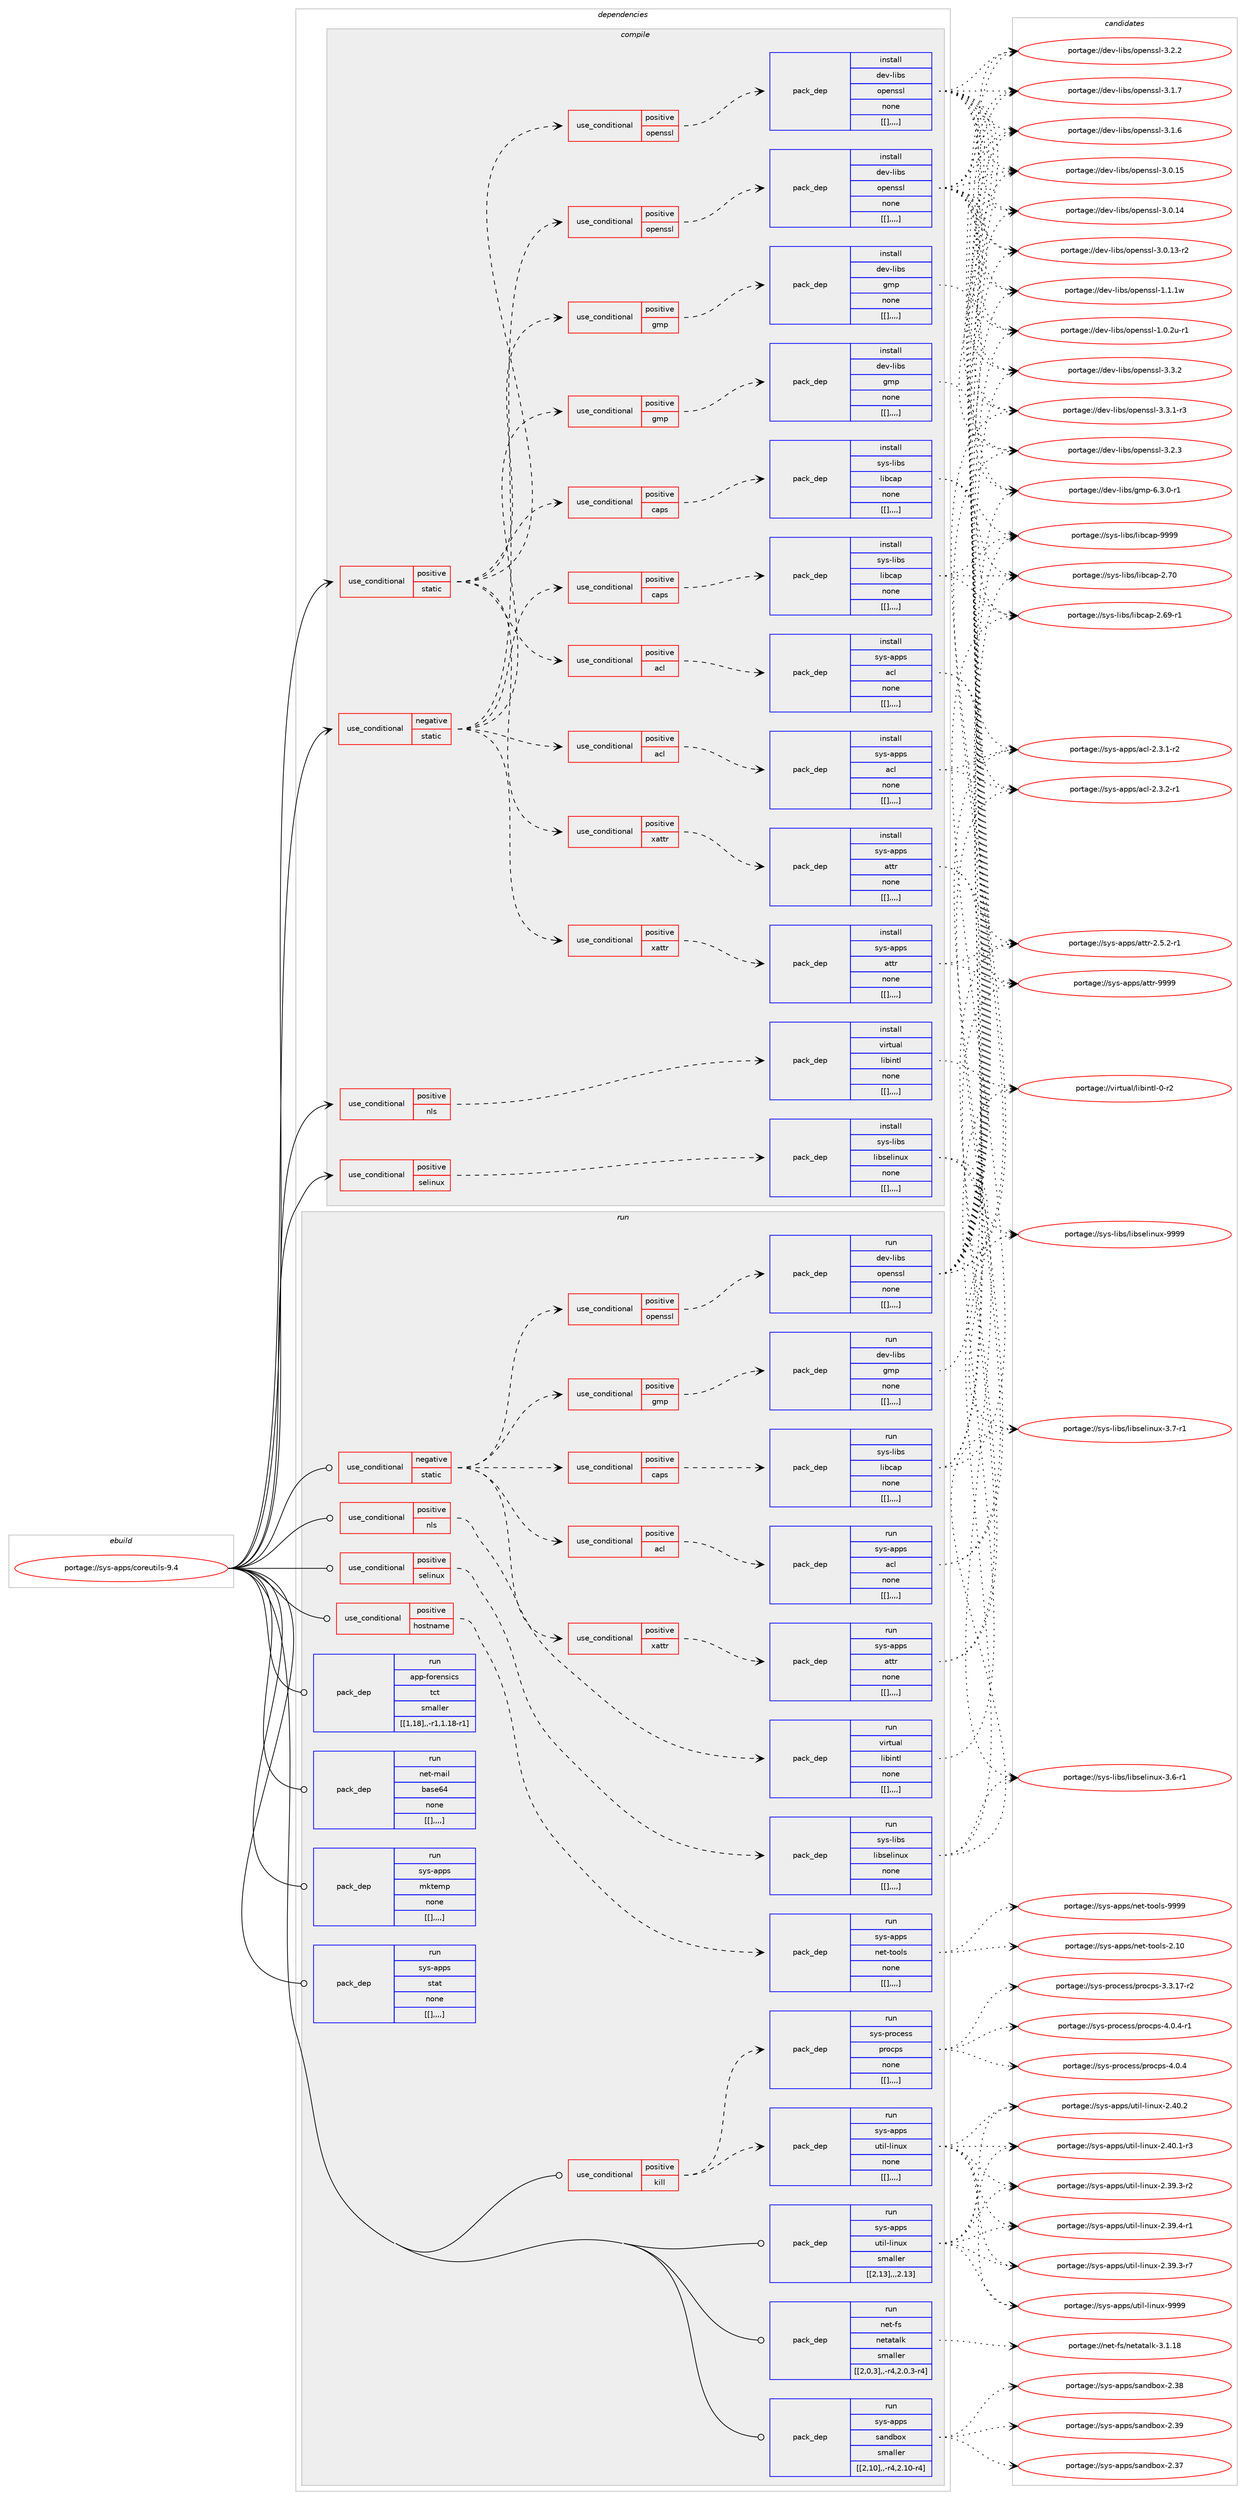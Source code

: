 digraph prolog {

# *************
# Graph options
# *************

newrank=true;
concentrate=true;
compound=true;
graph [rankdir=LR,fontname=Helvetica,fontsize=10,ranksep=1.5];#, ranksep=2.5, nodesep=0.2];
edge  [arrowhead=vee];
node  [fontname=Helvetica,fontsize=10];

# **********
# The ebuild
# **********

subgraph cluster_leftcol {
color=gray;
label=<<i>ebuild</i>>;
id [label="portage://sys-apps/coreutils-9.4", color=red, width=4, href="../sys-apps/coreutils-9.4.svg"];
}

# ****************
# The dependencies
# ****************

subgraph cluster_midcol {
color=gray;
label=<<i>dependencies</i>>;
subgraph cluster_compile {
fillcolor="#eeeeee";
style=filled;
label=<<i>compile</i>>;
subgraph cond6165 {
dependency16440 [label=<<TABLE BORDER="0" CELLBORDER="1" CELLSPACING="0" CELLPADDING="4"><TR><TD ROWSPAN="3" CELLPADDING="10">use_conditional</TD></TR><TR><TD>negative</TD></TR><TR><TD>static</TD></TR></TABLE>>, shape=none, color=red];
subgraph cond6166 {
dependency16441 [label=<<TABLE BORDER="0" CELLBORDER="1" CELLSPACING="0" CELLPADDING="4"><TR><TD ROWSPAN="3" CELLPADDING="10">use_conditional</TD></TR><TR><TD>positive</TD></TR><TR><TD>acl</TD></TR></TABLE>>, shape=none, color=red];
subgraph pack10225 {
dependency16442 [label=<<TABLE BORDER="0" CELLBORDER="1" CELLSPACING="0" CELLPADDING="4" WIDTH="220"><TR><TD ROWSPAN="6" CELLPADDING="30">pack_dep</TD></TR><TR><TD WIDTH="110">install</TD></TR><TR><TD>sys-apps</TD></TR><TR><TD>acl</TD></TR><TR><TD>none</TD></TR><TR><TD>[[],,,,]</TD></TR></TABLE>>, shape=none, color=blue];
}
dependency16441:e -> dependency16442:w [weight=20,style="dashed",arrowhead="vee"];
}
dependency16440:e -> dependency16441:w [weight=20,style="dashed",arrowhead="vee"];
subgraph cond6167 {
dependency16443 [label=<<TABLE BORDER="0" CELLBORDER="1" CELLSPACING="0" CELLPADDING="4"><TR><TD ROWSPAN="3" CELLPADDING="10">use_conditional</TD></TR><TR><TD>positive</TD></TR><TR><TD>caps</TD></TR></TABLE>>, shape=none, color=red];
subgraph pack10226 {
dependency16444 [label=<<TABLE BORDER="0" CELLBORDER="1" CELLSPACING="0" CELLPADDING="4" WIDTH="220"><TR><TD ROWSPAN="6" CELLPADDING="30">pack_dep</TD></TR><TR><TD WIDTH="110">install</TD></TR><TR><TD>sys-libs</TD></TR><TR><TD>libcap</TD></TR><TR><TD>none</TD></TR><TR><TD>[[],,,,]</TD></TR></TABLE>>, shape=none, color=blue];
}
dependency16443:e -> dependency16444:w [weight=20,style="dashed",arrowhead="vee"];
}
dependency16440:e -> dependency16443:w [weight=20,style="dashed",arrowhead="vee"];
subgraph cond6168 {
dependency16445 [label=<<TABLE BORDER="0" CELLBORDER="1" CELLSPACING="0" CELLPADDING="4"><TR><TD ROWSPAN="3" CELLPADDING="10">use_conditional</TD></TR><TR><TD>positive</TD></TR><TR><TD>gmp</TD></TR></TABLE>>, shape=none, color=red];
subgraph pack10227 {
dependency16446 [label=<<TABLE BORDER="0" CELLBORDER="1" CELLSPACING="0" CELLPADDING="4" WIDTH="220"><TR><TD ROWSPAN="6" CELLPADDING="30">pack_dep</TD></TR><TR><TD WIDTH="110">install</TD></TR><TR><TD>dev-libs</TD></TR><TR><TD>gmp</TD></TR><TR><TD>none</TD></TR><TR><TD>[[],,,,]</TD></TR></TABLE>>, shape=none, color=blue];
}
dependency16445:e -> dependency16446:w [weight=20,style="dashed",arrowhead="vee"];
}
dependency16440:e -> dependency16445:w [weight=20,style="dashed",arrowhead="vee"];
subgraph cond6169 {
dependency16447 [label=<<TABLE BORDER="0" CELLBORDER="1" CELLSPACING="0" CELLPADDING="4"><TR><TD ROWSPAN="3" CELLPADDING="10">use_conditional</TD></TR><TR><TD>positive</TD></TR><TR><TD>openssl</TD></TR></TABLE>>, shape=none, color=red];
subgraph pack10228 {
dependency16448 [label=<<TABLE BORDER="0" CELLBORDER="1" CELLSPACING="0" CELLPADDING="4" WIDTH="220"><TR><TD ROWSPAN="6" CELLPADDING="30">pack_dep</TD></TR><TR><TD WIDTH="110">install</TD></TR><TR><TD>dev-libs</TD></TR><TR><TD>openssl</TD></TR><TR><TD>none</TD></TR><TR><TD>[[],,,,]</TD></TR></TABLE>>, shape=none, color=blue];
}
dependency16447:e -> dependency16448:w [weight=20,style="dashed",arrowhead="vee"];
}
dependency16440:e -> dependency16447:w [weight=20,style="dashed",arrowhead="vee"];
subgraph cond6170 {
dependency16449 [label=<<TABLE BORDER="0" CELLBORDER="1" CELLSPACING="0" CELLPADDING="4"><TR><TD ROWSPAN="3" CELLPADDING="10">use_conditional</TD></TR><TR><TD>positive</TD></TR><TR><TD>xattr</TD></TR></TABLE>>, shape=none, color=red];
subgraph pack10229 {
dependency16450 [label=<<TABLE BORDER="0" CELLBORDER="1" CELLSPACING="0" CELLPADDING="4" WIDTH="220"><TR><TD ROWSPAN="6" CELLPADDING="30">pack_dep</TD></TR><TR><TD WIDTH="110">install</TD></TR><TR><TD>sys-apps</TD></TR><TR><TD>attr</TD></TR><TR><TD>none</TD></TR><TR><TD>[[],,,,]</TD></TR></TABLE>>, shape=none, color=blue];
}
dependency16449:e -> dependency16450:w [weight=20,style="dashed",arrowhead="vee"];
}
dependency16440:e -> dependency16449:w [weight=20,style="dashed",arrowhead="vee"];
}
id:e -> dependency16440:w [weight=20,style="solid",arrowhead="vee"];
subgraph cond6171 {
dependency16451 [label=<<TABLE BORDER="0" CELLBORDER="1" CELLSPACING="0" CELLPADDING="4"><TR><TD ROWSPAN="3" CELLPADDING="10">use_conditional</TD></TR><TR><TD>positive</TD></TR><TR><TD>nls</TD></TR></TABLE>>, shape=none, color=red];
subgraph pack10230 {
dependency16452 [label=<<TABLE BORDER="0" CELLBORDER="1" CELLSPACING="0" CELLPADDING="4" WIDTH="220"><TR><TD ROWSPAN="6" CELLPADDING="30">pack_dep</TD></TR><TR><TD WIDTH="110">install</TD></TR><TR><TD>virtual</TD></TR><TR><TD>libintl</TD></TR><TR><TD>none</TD></TR><TR><TD>[[],,,,]</TD></TR></TABLE>>, shape=none, color=blue];
}
dependency16451:e -> dependency16452:w [weight=20,style="dashed",arrowhead="vee"];
}
id:e -> dependency16451:w [weight=20,style="solid",arrowhead="vee"];
subgraph cond6172 {
dependency16453 [label=<<TABLE BORDER="0" CELLBORDER="1" CELLSPACING="0" CELLPADDING="4"><TR><TD ROWSPAN="3" CELLPADDING="10">use_conditional</TD></TR><TR><TD>positive</TD></TR><TR><TD>selinux</TD></TR></TABLE>>, shape=none, color=red];
subgraph pack10231 {
dependency16454 [label=<<TABLE BORDER="0" CELLBORDER="1" CELLSPACING="0" CELLPADDING="4" WIDTH="220"><TR><TD ROWSPAN="6" CELLPADDING="30">pack_dep</TD></TR><TR><TD WIDTH="110">install</TD></TR><TR><TD>sys-libs</TD></TR><TR><TD>libselinux</TD></TR><TR><TD>none</TD></TR><TR><TD>[[],,,,]</TD></TR></TABLE>>, shape=none, color=blue];
}
dependency16453:e -> dependency16454:w [weight=20,style="dashed",arrowhead="vee"];
}
id:e -> dependency16453:w [weight=20,style="solid",arrowhead="vee"];
subgraph cond6173 {
dependency16455 [label=<<TABLE BORDER="0" CELLBORDER="1" CELLSPACING="0" CELLPADDING="4"><TR><TD ROWSPAN="3" CELLPADDING="10">use_conditional</TD></TR><TR><TD>positive</TD></TR><TR><TD>static</TD></TR></TABLE>>, shape=none, color=red];
subgraph cond6174 {
dependency16456 [label=<<TABLE BORDER="0" CELLBORDER="1" CELLSPACING="0" CELLPADDING="4"><TR><TD ROWSPAN="3" CELLPADDING="10">use_conditional</TD></TR><TR><TD>positive</TD></TR><TR><TD>acl</TD></TR></TABLE>>, shape=none, color=red];
subgraph pack10232 {
dependency16457 [label=<<TABLE BORDER="0" CELLBORDER="1" CELLSPACING="0" CELLPADDING="4" WIDTH="220"><TR><TD ROWSPAN="6" CELLPADDING="30">pack_dep</TD></TR><TR><TD WIDTH="110">install</TD></TR><TR><TD>sys-apps</TD></TR><TR><TD>acl</TD></TR><TR><TD>none</TD></TR><TR><TD>[[],,,,]</TD></TR></TABLE>>, shape=none, color=blue];
}
dependency16456:e -> dependency16457:w [weight=20,style="dashed",arrowhead="vee"];
}
dependency16455:e -> dependency16456:w [weight=20,style="dashed",arrowhead="vee"];
subgraph cond6175 {
dependency16458 [label=<<TABLE BORDER="0" CELLBORDER="1" CELLSPACING="0" CELLPADDING="4"><TR><TD ROWSPAN="3" CELLPADDING="10">use_conditional</TD></TR><TR><TD>positive</TD></TR><TR><TD>caps</TD></TR></TABLE>>, shape=none, color=red];
subgraph pack10233 {
dependency16459 [label=<<TABLE BORDER="0" CELLBORDER="1" CELLSPACING="0" CELLPADDING="4" WIDTH="220"><TR><TD ROWSPAN="6" CELLPADDING="30">pack_dep</TD></TR><TR><TD WIDTH="110">install</TD></TR><TR><TD>sys-libs</TD></TR><TR><TD>libcap</TD></TR><TR><TD>none</TD></TR><TR><TD>[[],,,,]</TD></TR></TABLE>>, shape=none, color=blue];
}
dependency16458:e -> dependency16459:w [weight=20,style="dashed",arrowhead="vee"];
}
dependency16455:e -> dependency16458:w [weight=20,style="dashed",arrowhead="vee"];
subgraph cond6176 {
dependency16460 [label=<<TABLE BORDER="0" CELLBORDER="1" CELLSPACING="0" CELLPADDING="4"><TR><TD ROWSPAN="3" CELLPADDING="10">use_conditional</TD></TR><TR><TD>positive</TD></TR><TR><TD>gmp</TD></TR></TABLE>>, shape=none, color=red];
subgraph pack10234 {
dependency16461 [label=<<TABLE BORDER="0" CELLBORDER="1" CELLSPACING="0" CELLPADDING="4" WIDTH="220"><TR><TD ROWSPAN="6" CELLPADDING="30">pack_dep</TD></TR><TR><TD WIDTH="110">install</TD></TR><TR><TD>dev-libs</TD></TR><TR><TD>gmp</TD></TR><TR><TD>none</TD></TR><TR><TD>[[],,,,]</TD></TR></TABLE>>, shape=none, color=blue];
}
dependency16460:e -> dependency16461:w [weight=20,style="dashed",arrowhead="vee"];
}
dependency16455:e -> dependency16460:w [weight=20,style="dashed",arrowhead="vee"];
subgraph cond6177 {
dependency16462 [label=<<TABLE BORDER="0" CELLBORDER="1" CELLSPACING="0" CELLPADDING="4"><TR><TD ROWSPAN="3" CELLPADDING="10">use_conditional</TD></TR><TR><TD>positive</TD></TR><TR><TD>openssl</TD></TR></TABLE>>, shape=none, color=red];
subgraph pack10235 {
dependency16463 [label=<<TABLE BORDER="0" CELLBORDER="1" CELLSPACING="0" CELLPADDING="4" WIDTH="220"><TR><TD ROWSPAN="6" CELLPADDING="30">pack_dep</TD></TR><TR><TD WIDTH="110">install</TD></TR><TR><TD>dev-libs</TD></TR><TR><TD>openssl</TD></TR><TR><TD>none</TD></TR><TR><TD>[[],,,,]</TD></TR></TABLE>>, shape=none, color=blue];
}
dependency16462:e -> dependency16463:w [weight=20,style="dashed",arrowhead="vee"];
}
dependency16455:e -> dependency16462:w [weight=20,style="dashed",arrowhead="vee"];
subgraph cond6178 {
dependency16464 [label=<<TABLE BORDER="0" CELLBORDER="1" CELLSPACING="0" CELLPADDING="4"><TR><TD ROWSPAN="3" CELLPADDING="10">use_conditional</TD></TR><TR><TD>positive</TD></TR><TR><TD>xattr</TD></TR></TABLE>>, shape=none, color=red];
subgraph pack10236 {
dependency16465 [label=<<TABLE BORDER="0" CELLBORDER="1" CELLSPACING="0" CELLPADDING="4" WIDTH="220"><TR><TD ROWSPAN="6" CELLPADDING="30">pack_dep</TD></TR><TR><TD WIDTH="110">install</TD></TR><TR><TD>sys-apps</TD></TR><TR><TD>attr</TD></TR><TR><TD>none</TD></TR><TR><TD>[[],,,,]</TD></TR></TABLE>>, shape=none, color=blue];
}
dependency16464:e -> dependency16465:w [weight=20,style="dashed",arrowhead="vee"];
}
dependency16455:e -> dependency16464:w [weight=20,style="dashed",arrowhead="vee"];
}
id:e -> dependency16455:w [weight=20,style="solid",arrowhead="vee"];
}
subgraph cluster_compileandrun {
fillcolor="#eeeeee";
style=filled;
label=<<i>compile and run</i>>;
}
subgraph cluster_run {
fillcolor="#eeeeee";
style=filled;
label=<<i>run</i>>;
subgraph cond6179 {
dependency16466 [label=<<TABLE BORDER="0" CELLBORDER="1" CELLSPACING="0" CELLPADDING="4"><TR><TD ROWSPAN="3" CELLPADDING="10">use_conditional</TD></TR><TR><TD>negative</TD></TR><TR><TD>static</TD></TR></TABLE>>, shape=none, color=red];
subgraph cond6180 {
dependency16467 [label=<<TABLE BORDER="0" CELLBORDER="1" CELLSPACING="0" CELLPADDING="4"><TR><TD ROWSPAN="3" CELLPADDING="10">use_conditional</TD></TR><TR><TD>positive</TD></TR><TR><TD>acl</TD></TR></TABLE>>, shape=none, color=red];
subgraph pack10237 {
dependency16468 [label=<<TABLE BORDER="0" CELLBORDER="1" CELLSPACING="0" CELLPADDING="4" WIDTH="220"><TR><TD ROWSPAN="6" CELLPADDING="30">pack_dep</TD></TR><TR><TD WIDTH="110">run</TD></TR><TR><TD>sys-apps</TD></TR><TR><TD>acl</TD></TR><TR><TD>none</TD></TR><TR><TD>[[],,,,]</TD></TR></TABLE>>, shape=none, color=blue];
}
dependency16467:e -> dependency16468:w [weight=20,style="dashed",arrowhead="vee"];
}
dependency16466:e -> dependency16467:w [weight=20,style="dashed",arrowhead="vee"];
subgraph cond6181 {
dependency16469 [label=<<TABLE BORDER="0" CELLBORDER="1" CELLSPACING="0" CELLPADDING="4"><TR><TD ROWSPAN="3" CELLPADDING="10">use_conditional</TD></TR><TR><TD>positive</TD></TR><TR><TD>caps</TD></TR></TABLE>>, shape=none, color=red];
subgraph pack10238 {
dependency16470 [label=<<TABLE BORDER="0" CELLBORDER="1" CELLSPACING="0" CELLPADDING="4" WIDTH="220"><TR><TD ROWSPAN="6" CELLPADDING="30">pack_dep</TD></TR><TR><TD WIDTH="110">run</TD></TR><TR><TD>sys-libs</TD></TR><TR><TD>libcap</TD></TR><TR><TD>none</TD></TR><TR><TD>[[],,,,]</TD></TR></TABLE>>, shape=none, color=blue];
}
dependency16469:e -> dependency16470:w [weight=20,style="dashed",arrowhead="vee"];
}
dependency16466:e -> dependency16469:w [weight=20,style="dashed",arrowhead="vee"];
subgraph cond6182 {
dependency16471 [label=<<TABLE BORDER="0" CELLBORDER="1" CELLSPACING="0" CELLPADDING="4"><TR><TD ROWSPAN="3" CELLPADDING="10">use_conditional</TD></TR><TR><TD>positive</TD></TR><TR><TD>gmp</TD></TR></TABLE>>, shape=none, color=red];
subgraph pack10239 {
dependency16472 [label=<<TABLE BORDER="0" CELLBORDER="1" CELLSPACING="0" CELLPADDING="4" WIDTH="220"><TR><TD ROWSPAN="6" CELLPADDING="30">pack_dep</TD></TR><TR><TD WIDTH="110">run</TD></TR><TR><TD>dev-libs</TD></TR><TR><TD>gmp</TD></TR><TR><TD>none</TD></TR><TR><TD>[[],,,,]</TD></TR></TABLE>>, shape=none, color=blue];
}
dependency16471:e -> dependency16472:w [weight=20,style="dashed",arrowhead="vee"];
}
dependency16466:e -> dependency16471:w [weight=20,style="dashed",arrowhead="vee"];
subgraph cond6183 {
dependency16473 [label=<<TABLE BORDER="0" CELLBORDER="1" CELLSPACING="0" CELLPADDING="4"><TR><TD ROWSPAN="3" CELLPADDING="10">use_conditional</TD></TR><TR><TD>positive</TD></TR><TR><TD>openssl</TD></TR></TABLE>>, shape=none, color=red];
subgraph pack10240 {
dependency16474 [label=<<TABLE BORDER="0" CELLBORDER="1" CELLSPACING="0" CELLPADDING="4" WIDTH="220"><TR><TD ROWSPAN="6" CELLPADDING="30">pack_dep</TD></TR><TR><TD WIDTH="110">run</TD></TR><TR><TD>dev-libs</TD></TR><TR><TD>openssl</TD></TR><TR><TD>none</TD></TR><TR><TD>[[],,,,]</TD></TR></TABLE>>, shape=none, color=blue];
}
dependency16473:e -> dependency16474:w [weight=20,style="dashed",arrowhead="vee"];
}
dependency16466:e -> dependency16473:w [weight=20,style="dashed",arrowhead="vee"];
subgraph cond6184 {
dependency16475 [label=<<TABLE BORDER="0" CELLBORDER="1" CELLSPACING="0" CELLPADDING="4"><TR><TD ROWSPAN="3" CELLPADDING="10">use_conditional</TD></TR><TR><TD>positive</TD></TR><TR><TD>xattr</TD></TR></TABLE>>, shape=none, color=red];
subgraph pack10241 {
dependency16476 [label=<<TABLE BORDER="0" CELLBORDER="1" CELLSPACING="0" CELLPADDING="4" WIDTH="220"><TR><TD ROWSPAN="6" CELLPADDING="30">pack_dep</TD></TR><TR><TD WIDTH="110">run</TD></TR><TR><TD>sys-apps</TD></TR><TR><TD>attr</TD></TR><TR><TD>none</TD></TR><TR><TD>[[],,,,]</TD></TR></TABLE>>, shape=none, color=blue];
}
dependency16475:e -> dependency16476:w [weight=20,style="dashed",arrowhead="vee"];
}
dependency16466:e -> dependency16475:w [weight=20,style="dashed",arrowhead="vee"];
}
id:e -> dependency16466:w [weight=20,style="solid",arrowhead="odot"];
subgraph cond6185 {
dependency16477 [label=<<TABLE BORDER="0" CELLBORDER="1" CELLSPACING="0" CELLPADDING="4"><TR><TD ROWSPAN="3" CELLPADDING="10">use_conditional</TD></TR><TR><TD>positive</TD></TR><TR><TD>hostname</TD></TR></TABLE>>, shape=none, color=red];
subgraph pack10242 {
dependency16478 [label=<<TABLE BORDER="0" CELLBORDER="1" CELLSPACING="0" CELLPADDING="4" WIDTH="220"><TR><TD ROWSPAN="6" CELLPADDING="30">pack_dep</TD></TR><TR><TD WIDTH="110">run</TD></TR><TR><TD>sys-apps</TD></TR><TR><TD>net-tools</TD></TR><TR><TD>none</TD></TR><TR><TD>[[],,,,]</TD></TR></TABLE>>, shape=none, color=blue];
}
dependency16477:e -> dependency16478:w [weight=20,style="dashed",arrowhead="vee"];
}
id:e -> dependency16477:w [weight=20,style="solid",arrowhead="odot"];
subgraph cond6186 {
dependency16479 [label=<<TABLE BORDER="0" CELLBORDER="1" CELLSPACING="0" CELLPADDING="4"><TR><TD ROWSPAN="3" CELLPADDING="10">use_conditional</TD></TR><TR><TD>positive</TD></TR><TR><TD>kill</TD></TR></TABLE>>, shape=none, color=red];
subgraph pack10243 {
dependency16480 [label=<<TABLE BORDER="0" CELLBORDER="1" CELLSPACING="0" CELLPADDING="4" WIDTH="220"><TR><TD ROWSPAN="6" CELLPADDING="30">pack_dep</TD></TR><TR><TD WIDTH="110">run</TD></TR><TR><TD>sys-apps</TD></TR><TR><TD>util-linux</TD></TR><TR><TD>none</TD></TR><TR><TD>[[],,,,]</TD></TR></TABLE>>, shape=none, color=blue];
}
dependency16479:e -> dependency16480:w [weight=20,style="dashed",arrowhead="vee"];
subgraph pack10244 {
dependency16481 [label=<<TABLE BORDER="0" CELLBORDER="1" CELLSPACING="0" CELLPADDING="4" WIDTH="220"><TR><TD ROWSPAN="6" CELLPADDING="30">pack_dep</TD></TR><TR><TD WIDTH="110">run</TD></TR><TR><TD>sys-process</TD></TR><TR><TD>procps</TD></TR><TR><TD>none</TD></TR><TR><TD>[[],,,,]</TD></TR></TABLE>>, shape=none, color=blue];
}
dependency16479:e -> dependency16481:w [weight=20,style="dashed",arrowhead="vee"];
}
id:e -> dependency16479:w [weight=20,style="solid",arrowhead="odot"];
subgraph cond6187 {
dependency16482 [label=<<TABLE BORDER="0" CELLBORDER="1" CELLSPACING="0" CELLPADDING="4"><TR><TD ROWSPAN="3" CELLPADDING="10">use_conditional</TD></TR><TR><TD>positive</TD></TR><TR><TD>nls</TD></TR></TABLE>>, shape=none, color=red];
subgraph pack10245 {
dependency16483 [label=<<TABLE BORDER="0" CELLBORDER="1" CELLSPACING="0" CELLPADDING="4" WIDTH="220"><TR><TD ROWSPAN="6" CELLPADDING="30">pack_dep</TD></TR><TR><TD WIDTH="110">run</TD></TR><TR><TD>virtual</TD></TR><TR><TD>libintl</TD></TR><TR><TD>none</TD></TR><TR><TD>[[],,,,]</TD></TR></TABLE>>, shape=none, color=blue];
}
dependency16482:e -> dependency16483:w [weight=20,style="dashed",arrowhead="vee"];
}
id:e -> dependency16482:w [weight=20,style="solid",arrowhead="odot"];
subgraph cond6188 {
dependency16484 [label=<<TABLE BORDER="0" CELLBORDER="1" CELLSPACING="0" CELLPADDING="4"><TR><TD ROWSPAN="3" CELLPADDING="10">use_conditional</TD></TR><TR><TD>positive</TD></TR><TR><TD>selinux</TD></TR></TABLE>>, shape=none, color=red];
subgraph pack10246 {
dependency16485 [label=<<TABLE BORDER="0" CELLBORDER="1" CELLSPACING="0" CELLPADDING="4" WIDTH="220"><TR><TD ROWSPAN="6" CELLPADDING="30">pack_dep</TD></TR><TR><TD WIDTH="110">run</TD></TR><TR><TD>sys-libs</TD></TR><TR><TD>libselinux</TD></TR><TR><TD>none</TD></TR><TR><TD>[[],,,,]</TD></TR></TABLE>>, shape=none, color=blue];
}
dependency16484:e -> dependency16485:w [weight=20,style="dashed",arrowhead="vee"];
}
id:e -> dependency16484:w [weight=20,style="solid",arrowhead="odot"];
subgraph pack10247 {
dependency16486 [label=<<TABLE BORDER="0" CELLBORDER="1" CELLSPACING="0" CELLPADDING="4" WIDTH="220"><TR><TD ROWSPAN="6" CELLPADDING="30">pack_dep</TD></TR><TR><TD WIDTH="110">run</TD></TR><TR><TD>app-forensics</TD></TR><TR><TD>tct</TD></TR><TR><TD>smaller</TD></TR><TR><TD>[[1,18],,-r1,1.18-r1]</TD></TR></TABLE>>, shape=none, color=blue];
}
id:e -> dependency16486:w [weight=20,style="solid",arrowhead="odot"];
subgraph pack10248 {
dependency16487 [label=<<TABLE BORDER="0" CELLBORDER="1" CELLSPACING="0" CELLPADDING="4" WIDTH="220"><TR><TD ROWSPAN="6" CELLPADDING="30">pack_dep</TD></TR><TR><TD WIDTH="110">run</TD></TR><TR><TD>net-fs</TD></TR><TR><TD>netatalk</TD></TR><TR><TD>smaller</TD></TR><TR><TD>[[2,0,3],,-r4,2.0.3-r4]</TD></TR></TABLE>>, shape=none, color=blue];
}
id:e -> dependency16487:w [weight=20,style="solid",arrowhead="odot"];
subgraph pack10249 {
dependency16488 [label=<<TABLE BORDER="0" CELLBORDER="1" CELLSPACING="0" CELLPADDING="4" WIDTH="220"><TR><TD ROWSPAN="6" CELLPADDING="30">pack_dep</TD></TR><TR><TD WIDTH="110">run</TD></TR><TR><TD>net-mail</TD></TR><TR><TD>base64</TD></TR><TR><TD>none</TD></TR><TR><TD>[[],,,,]</TD></TR></TABLE>>, shape=none, color=blue];
}
id:e -> dependency16488:w [weight=20,style="solid",arrowhead="odot"];
subgraph pack10250 {
dependency16489 [label=<<TABLE BORDER="0" CELLBORDER="1" CELLSPACING="0" CELLPADDING="4" WIDTH="220"><TR><TD ROWSPAN="6" CELLPADDING="30">pack_dep</TD></TR><TR><TD WIDTH="110">run</TD></TR><TR><TD>sys-apps</TD></TR><TR><TD>mktemp</TD></TR><TR><TD>none</TD></TR><TR><TD>[[],,,,]</TD></TR></TABLE>>, shape=none, color=blue];
}
id:e -> dependency16489:w [weight=20,style="solid",arrowhead="odot"];
subgraph pack10251 {
dependency16490 [label=<<TABLE BORDER="0" CELLBORDER="1" CELLSPACING="0" CELLPADDING="4" WIDTH="220"><TR><TD ROWSPAN="6" CELLPADDING="30">pack_dep</TD></TR><TR><TD WIDTH="110">run</TD></TR><TR><TD>sys-apps</TD></TR><TR><TD>sandbox</TD></TR><TR><TD>smaller</TD></TR><TR><TD>[[2,10],,-r4,2.10-r4]</TD></TR></TABLE>>, shape=none, color=blue];
}
id:e -> dependency16490:w [weight=20,style="solid",arrowhead="odot"];
subgraph pack10252 {
dependency16491 [label=<<TABLE BORDER="0" CELLBORDER="1" CELLSPACING="0" CELLPADDING="4" WIDTH="220"><TR><TD ROWSPAN="6" CELLPADDING="30">pack_dep</TD></TR><TR><TD WIDTH="110">run</TD></TR><TR><TD>sys-apps</TD></TR><TR><TD>stat</TD></TR><TR><TD>none</TD></TR><TR><TD>[[],,,,]</TD></TR></TABLE>>, shape=none, color=blue];
}
id:e -> dependency16491:w [weight=20,style="solid",arrowhead="odot"];
subgraph pack10253 {
dependency16492 [label=<<TABLE BORDER="0" CELLBORDER="1" CELLSPACING="0" CELLPADDING="4" WIDTH="220"><TR><TD ROWSPAN="6" CELLPADDING="30">pack_dep</TD></TR><TR><TD WIDTH="110">run</TD></TR><TR><TD>sys-apps</TD></TR><TR><TD>util-linux</TD></TR><TR><TD>smaller</TD></TR><TR><TD>[[2,13],,,2.13]</TD></TR></TABLE>>, shape=none, color=blue];
}
id:e -> dependency16492:w [weight=20,style="solid",arrowhead="odot"];
}
}

# **************
# The candidates
# **************

subgraph cluster_choices {
rank=same;
color=gray;
label=<<i>candidates</i>>;

subgraph choice10225 {
color=black;
nodesep=1;
choice11512111545971121121154797991084550465146504511449 [label="portage://sys-apps/acl-2.3.2-r1", color=red, width=4,href="../sys-apps/acl-2.3.2-r1.svg"];
choice11512111545971121121154797991084550465146494511450 [label="portage://sys-apps/acl-2.3.1-r2", color=red, width=4,href="../sys-apps/acl-2.3.1-r2.svg"];
dependency16442:e -> choice11512111545971121121154797991084550465146504511449:w [style=dotted,weight="100"];
dependency16442:e -> choice11512111545971121121154797991084550465146494511450:w [style=dotted,weight="100"];
}
subgraph choice10226 {
color=black;
nodesep=1;
choice1151211154510810598115471081059899971124557575757 [label="portage://sys-libs/libcap-9999", color=red, width=4,href="../sys-libs/libcap-9999.svg"];
choice1151211154510810598115471081059899971124550465548 [label="portage://sys-libs/libcap-2.70", color=red, width=4,href="../sys-libs/libcap-2.70.svg"];
choice11512111545108105981154710810598999711245504654574511449 [label="portage://sys-libs/libcap-2.69-r1", color=red, width=4,href="../sys-libs/libcap-2.69-r1.svg"];
dependency16444:e -> choice1151211154510810598115471081059899971124557575757:w [style=dotted,weight="100"];
dependency16444:e -> choice1151211154510810598115471081059899971124550465548:w [style=dotted,weight="100"];
dependency16444:e -> choice11512111545108105981154710810598999711245504654574511449:w [style=dotted,weight="100"];
}
subgraph choice10227 {
color=black;
nodesep=1;
choice1001011184510810598115471031091124554465146484511449 [label="portage://dev-libs/gmp-6.3.0-r1", color=red, width=4,href="../dev-libs/gmp-6.3.0-r1.svg"];
dependency16446:e -> choice1001011184510810598115471031091124554465146484511449:w [style=dotted,weight="100"];
}
subgraph choice10228 {
color=black;
nodesep=1;
choice100101118451081059811547111112101110115115108455146514650 [label="portage://dev-libs/openssl-3.3.2", color=red, width=4,href="../dev-libs/openssl-3.3.2.svg"];
choice1001011184510810598115471111121011101151151084551465146494511451 [label="portage://dev-libs/openssl-3.3.1-r3", color=red, width=4,href="../dev-libs/openssl-3.3.1-r3.svg"];
choice100101118451081059811547111112101110115115108455146504651 [label="portage://dev-libs/openssl-3.2.3", color=red, width=4,href="../dev-libs/openssl-3.2.3.svg"];
choice100101118451081059811547111112101110115115108455146504650 [label="portage://dev-libs/openssl-3.2.2", color=red, width=4,href="../dev-libs/openssl-3.2.2.svg"];
choice100101118451081059811547111112101110115115108455146494655 [label="portage://dev-libs/openssl-3.1.7", color=red, width=4,href="../dev-libs/openssl-3.1.7.svg"];
choice100101118451081059811547111112101110115115108455146494654 [label="portage://dev-libs/openssl-3.1.6", color=red, width=4,href="../dev-libs/openssl-3.1.6.svg"];
choice10010111845108105981154711111210111011511510845514648464953 [label="portage://dev-libs/openssl-3.0.15", color=red, width=4,href="../dev-libs/openssl-3.0.15.svg"];
choice10010111845108105981154711111210111011511510845514648464952 [label="portage://dev-libs/openssl-3.0.14", color=red, width=4,href="../dev-libs/openssl-3.0.14.svg"];
choice100101118451081059811547111112101110115115108455146484649514511450 [label="portage://dev-libs/openssl-3.0.13-r2", color=red, width=4,href="../dev-libs/openssl-3.0.13-r2.svg"];
choice100101118451081059811547111112101110115115108454946494649119 [label="portage://dev-libs/openssl-1.1.1w", color=red, width=4,href="../dev-libs/openssl-1.1.1w.svg"];
choice1001011184510810598115471111121011101151151084549464846501174511449 [label="portage://dev-libs/openssl-1.0.2u-r1", color=red, width=4,href="../dev-libs/openssl-1.0.2u-r1.svg"];
dependency16448:e -> choice100101118451081059811547111112101110115115108455146514650:w [style=dotted,weight="100"];
dependency16448:e -> choice1001011184510810598115471111121011101151151084551465146494511451:w [style=dotted,weight="100"];
dependency16448:e -> choice100101118451081059811547111112101110115115108455146504651:w [style=dotted,weight="100"];
dependency16448:e -> choice100101118451081059811547111112101110115115108455146504650:w [style=dotted,weight="100"];
dependency16448:e -> choice100101118451081059811547111112101110115115108455146494655:w [style=dotted,weight="100"];
dependency16448:e -> choice100101118451081059811547111112101110115115108455146494654:w [style=dotted,weight="100"];
dependency16448:e -> choice10010111845108105981154711111210111011511510845514648464953:w [style=dotted,weight="100"];
dependency16448:e -> choice10010111845108105981154711111210111011511510845514648464952:w [style=dotted,weight="100"];
dependency16448:e -> choice100101118451081059811547111112101110115115108455146484649514511450:w [style=dotted,weight="100"];
dependency16448:e -> choice100101118451081059811547111112101110115115108454946494649119:w [style=dotted,weight="100"];
dependency16448:e -> choice1001011184510810598115471111121011101151151084549464846501174511449:w [style=dotted,weight="100"];
}
subgraph choice10229 {
color=black;
nodesep=1;
choice115121115459711211211547971161161144557575757 [label="portage://sys-apps/attr-9999", color=red, width=4,href="../sys-apps/attr-9999.svg"];
choice115121115459711211211547971161161144550465346504511449 [label="portage://sys-apps/attr-2.5.2-r1", color=red, width=4,href="../sys-apps/attr-2.5.2-r1.svg"];
dependency16450:e -> choice115121115459711211211547971161161144557575757:w [style=dotted,weight="100"];
dependency16450:e -> choice115121115459711211211547971161161144550465346504511449:w [style=dotted,weight="100"];
}
subgraph choice10230 {
color=black;
nodesep=1;
choice11810511411611797108471081059810511011610845484511450 [label="portage://virtual/libintl-0-r2", color=red, width=4,href="../virtual/libintl-0-r2.svg"];
dependency16452:e -> choice11810511411611797108471081059810511011610845484511450:w [style=dotted,weight="100"];
}
subgraph choice10231 {
color=black;
nodesep=1;
choice115121115451081059811547108105981151011081051101171204557575757 [label="portage://sys-libs/libselinux-9999", color=red, width=4,href="../sys-libs/libselinux-9999.svg"];
choice11512111545108105981154710810598115101108105110117120455146554511449 [label="portage://sys-libs/libselinux-3.7-r1", color=red, width=4,href="../sys-libs/libselinux-3.7-r1.svg"];
choice11512111545108105981154710810598115101108105110117120455146544511449 [label="portage://sys-libs/libselinux-3.6-r1", color=red, width=4,href="../sys-libs/libselinux-3.6-r1.svg"];
dependency16454:e -> choice115121115451081059811547108105981151011081051101171204557575757:w [style=dotted,weight="100"];
dependency16454:e -> choice11512111545108105981154710810598115101108105110117120455146554511449:w [style=dotted,weight="100"];
dependency16454:e -> choice11512111545108105981154710810598115101108105110117120455146544511449:w [style=dotted,weight="100"];
}
subgraph choice10232 {
color=black;
nodesep=1;
choice11512111545971121121154797991084550465146504511449 [label="portage://sys-apps/acl-2.3.2-r1", color=red, width=4,href="../sys-apps/acl-2.3.2-r1.svg"];
choice11512111545971121121154797991084550465146494511450 [label="portage://sys-apps/acl-2.3.1-r2", color=red, width=4,href="../sys-apps/acl-2.3.1-r2.svg"];
dependency16457:e -> choice11512111545971121121154797991084550465146504511449:w [style=dotted,weight="100"];
dependency16457:e -> choice11512111545971121121154797991084550465146494511450:w [style=dotted,weight="100"];
}
subgraph choice10233 {
color=black;
nodesep=1;
choice1151211154510810598115471081059899971124557575757 [label="portage://sys-libs/libcap-9999", color=red, width=4,href="../sys-libs/libcap-9999.svg"];
choice1151211154510810598115471081059899971124550465548 [label="portage://sys-libs/libcap-2.70", color=red, width=4,href="../sys-libs/libcap-2.70.svg"];
choice11512111545108105981154710810598999711245504654574511449 [label="portage://sys-libs/libcap-2.69-r1", color=red, width=4,href="../sys-libs/libcap-2.69-r1.svg"];
dependency16459:e -> choice1151211154510810598115471081059899971124557575757:w [style=dotted,weight="100"];
dependency16459:e -> choice1151211154510810598115471081059899971124550465548:w [style=dotted,weight="100"];
dependency16459:e -> choice11512111545108105981154710810598999711245504654574511449:w [style=dotted,weight="100"];
}
subgraph choice10234 {
color=black;
nodesep=1;
choice1001011184510810598115471031091124554465146484511449 [label="portage://dev-libs/gmp-6.3.0-r1", color=red, width=4,href="../dev-libs/gmp-6.3.0-r1.svg"];
dependency16461:e -> choice1001011184510810598115471031091124554465146484511449:w [style=dotted,weight="100"];
}
subgraph choice10235 {
color=black;
nodesep=1;
choice100101118451081059811547111112101110115115108455146514650 [label="portage://dev-libs/openssl-3.3.2", color=red, width=4,href="../dev-libs/openssl-3.3.2.svg"];
choice1001011184510810598115471111121011101151151084551465146494511451 [label="portage://dev-libs/openssl-3.3.1-r3", color=red, width=4,href="../dev-libs/openssl-3.3.1-r3.svg"];
choice100101118451081059811547111112101110115115108455146504651 [label="portage://dev-libs/openssl-3.2.3", color=red, width=4,href="../dev-libs/openssl-3.2.3.svg"];
choice100101118451081059811547111112101110115115108455146504650 [label="portage://dev-libs/openssl-3.2.2", color=red, width=4,href="../dev-libs/openssl-3.2.2.svg"];
choice100101118451081059811547111112101110115115108455146494655 [label="portage://dev-libs/openssl-3.1.7", color=red, width=4,href="../dev-libs/openssl-3.1.7.svg"];
choice100101118451081059811547111112101110115115108455146494654 [label="portage://dev-libs/openssl-3.1.6", color=red, width=4,href="../dev-libs/openssl-3.1.6.svg"];
choice10010111845108105981154711111210111011511510845514648464953 [label="portage://dev-libs/openssl-3.0.15", color=red, width=4,href="../dev-libs/openssl-3.0.15.svg"];
choice10010111845108105981154711111210111011511510845514648464952 [label="portage://dev-libs/openssl-3.0.14", color=red, width=4,href="../dev-libs/openssl-3.0.14.svg"];
choice100101118451081059811547111112101110115115108455146484649514511450 [label="portage://dev-libs/openssl-3.0.13-r2", color=red, width=4,href="../dev-libs/openssl-3.0.13-r2.svg"];
choice100101118451081059811547111112101110115115108454946494649119 [label="portage://dev-libs/openssl-1.1.1w", color=red, width=4,href="../dev-libs/openssl-1.1.1w.svg"];
choice1001011184510810598115471111121011101151151084549464846501174511449 [label="portage://dev-libs/openssl-1.0.2u-r1", color=red, width=4,href="../dev-libs/openssl-1.0.2u-r1.svg"];
dependency16463:e -> choice100101118451081059811547111112101110115115108455146514650:w [style=dotted,weight="100"];
dependency16463:e -> choice1001011184510810598115471111121011101151151084551465146494511451:w [style=dotted,weight="100"];
dependency16463:e -> choice100101118451081059811547111112101110115115108455146504651:w [style=dotted,weight="100"];
dependency16463:e -> choice100101118451081059811547111112101110115115108455146504650:w [style=dotted,weight="100"];
dependency16463:e -> choice100101118451081059811547111112101110115115108455146494655:w [style=dotted,weight="100"];
dependency16463:e -> choice100101118451081059811547111112101110115115108455146494654:w [style=dotted,weight="100"];
dependency16463:e -> choice10010111845108105981154711111210111011511510845514648464953:w [style=dotted,weight="100"];
dependency16463:e -> choice10010111845108105981154711111210111011511510845514648464952:w [style=dotted,weight="100"];
dependency16463:e -> choice100101118451081059811547111112101110115115108455146484649514511450:w [style=dotted,weight="100"];
dependency16463:e -> choice100101118451081059811547111112101110115115108454946494649119:w [style=dotted,weight="100"];
dependency16463:e -> choice1001011184510810598115471111121011101151151084549464846501174511449:w [style=dotted,weight="100"];
}
subgraph choice10236 {
color=black;
nodesep=1;
choice115121115459711211211547971161161144557575757 [label="portage://sys-apps/attr-9999", color=red, width=4,href="../sys-apps/attr-9999.svg"];
choice115121115459711211211547971161161144550465346504511449 [label="portage://sys-apps/attr-2.5.2-r1", color=red, width=4,href="../sys-apps/attr-2.5.2-r1.svg"];
dependency16465:e -> choice115121115459711211211547971161161144557575757:w [style=dotted,weight="100"];
dependency16465:e -> choice115121115459711211211547971161161144550465346504511449:w [style=dotted,weight="100"];
}
subgraph choice10237 {
color=black;
nodesep=1;
choice11512111545971121121154797991084550465146504511449 [label="portage://sys-apps/acl-2.3.2-r1", color=red, width=4,href="../sys-apps/acl-2.3.2-r1.svg"];
choice11512111545971121121154797991084550465146494511450 [label="portage://sys-apps/acl-2.3.1-r2", color=red, width=4,href="../sys-apps/acl-2.3.1-r2.svg"];
dependency16468:e -> choice11512111545971121121154797991084550465146504511449:w [style=dotted,weight="100"];
dependency16468:e -> choice11512111545971121121154797991084550465146494511450:w [style=dotted,weight="100"];
}
subgraph choice10238 {
color=black;
nodesep=1;
choice1151211154510810598115471081059899971124557575757 [label="portage://sys-libs/libcap-9999", color=red, width=4,href="../sys-libs/libcap-9999.svg"];
choice1151211154510810598115471081059899971124550465548 [label="portage://sys-libs/libcap-2.70", color=red, width=4,href="../sys-libs/libcap-2.70.svg"];
choice11512111545108105981154710810598999711245504654574511449 [label="portage://sys-libs/libcap-2.69-r1", color=red, width=4,href="../sys-libs/libcap-2.69-r1.svg"];
dependency16470:e -> choice1151211154510810598115471081059899971124557575757:w [style=dotted,weight="100"];
dependency16470:e -> choice1151211154510810598115471081059899971124550465548:w [style=dotted,weight="100"];
dependency16470:e -> choice11512111545108105981154710810598999711245504654574511449:w [style=dotted,weight="100"];
}
subgraph choice10239 {
color=black;
nodesep=1;
choice1001011184510810598115471031091124554465146484511449 [label="portage://dev-libs/gmp-6.3.0-r1", color=red, width=4,href="../dev-libs/gmp-6.3.0-r1.svg"];
dependency16472:e -> choice1001011184510810598115471031091124554465146484511449:w [style=dotted,weight="100"];
}
subgraph choice10240 {
color=black;
nodesep=1;
choice100101118451081059811547111112101110115115108455146514650 [label="portage://dev-libs/openssl-3.3.2", color=red, width=4,href="../dev-libs/openssl-3.3.2.svg"];
choice1001011184510810598115471111121011101151151084551465146494511451 [label="portage://dev-libs/openssl-3.3.1-r3", color=red, width=4,href="../dev-libs/openssl-3.3.1-r3.svg"];
choice100101118451081059811547111112101110115115108455146504651 [label="portage://dev-libs/openssl-3.2.3", color=red, width=4,href="../dev-libs/openssl-3.2.3.svg"];
choice100101118451081059811547111112101110115115108455146504650 [label="portage://dev-libs/openssl-3.2.2", color=red, width=4,href="../dev-libs/openssl-3.2.2.svg"];
choice100101118451081059811547111112101110115115108455146494655 [label="portage://dev-libs/openssl-3.1.7", color=red, width=4,href="../dev-libs/openssl-3.1.7.svg"];
choice100101118451081059811547111112101110115115108455146494654 [label="portage://dev-libs/openssl-3.1.6", color=red, width=4,href="../dev-libs/openssl-3.1.6.svg"];
choice10010111845108105981154711111210111011511510845514648464953 [label="portage://dev-libs/openssl-3.0.15", color=red, width=4,href="../dev-libs/openssl-3.0.15.svg"];
choice10010111845108105981154711111210111011511510845514648464952 [label="portage://dev-libs/openssl-3.0.14", color=red, width=4,href="../dev-libs/openssl-3.0.14.svg"];
choice100101118451081059811547111112101110115115108455146484649514511450 [label="portage://dev-libs/openssl-3.0.13-r2", color=red, width=4,href="../dev-libs/openssl-3.0.13-r2.svg"];
choice100101118451081059811547111112101110115115108454946494649119 [label="portage://dev-libs/openssl-1.1.1w", color=red, width=4,href="../dev-libs/openssl-1.1.1w.svg"];
choice1001011184510810598115471111121011101151151084549464846501174511449 [label="portage://dev-libs/openssl-1.0.2u-r1", color=red, width=4,href="../dev-libs/openssl-1.0.2u-r1.svg"];
dependency16474:e -> choice100101118451081059811547111112101110115115108455146514650:w [style=dotted,weight="100"];
dependency16474:e -> choice1001011184510810598115471111121011101151151084551465146494511451:w [style=dotted,weight="100"];
dependency16474:e -> choice100101118451081059811547111112101110115115108455146504651:w [style=dotted,weight="100"];
dependency16474:e -> choice100101118451081059811547111112101110115115108455146504650:w [style=dotted,weight="100"];
dependency16474:e -> choice100101118451081059811547111112101110115115108455146494655:w [style=dotted,weight="100"];
dependency16474:e -> choice100101118451081059811547111112101110115115108455146494654:w [style=dotted,weight="100"];
dependency16474:e -> choice10010111845108105981154711111210111011511510845514648464953:w [style=dotted,weight="100"];
dependency16474:e -> choice10010111845108105981154711111210111011511510845514648464952:w [style=dotted,weight="100"];
dependency16474:e -> choice100101118451081059811547111112101110115115108455146484649514511450:w [style=dotted,weight="100"];
dependency16474:e -> choice100101118451081059811547111112101110115115108454946494649119:w [style=dotted,weight="100"];
dependency16474:e -> choice1001011184510810598115471111121011101151151084549464846501174511449:w [style=dotted,weight="100"];
}
subgraph choice10241 {
color=black;
nodesep=1;
choice115121115459711211211547971161161144557575757 [label="portage://sys-apps/attr-9999", color=red, width=4,href="../sys-apps/attr-9999.svg"];
choice115121115459711211211547971161161144550465346504511449 [label="portage://sys-apps/attr-2.5.2-r1", color=red, width=4,href="../sys-apps/attr-2.5.2-r1.svg"];
dependency16476:e -> choice115121115459711211211547971161161144557575757:w [style=dotted,weight="100"];
dependency16476:e -> choice115121115459711211211547971161161144550465346504511449:w [style=dotted,weight="100"];
}
subgraph choice10242 {
color=black;
nodesep=1;
choice115121115459711211211547110101116451161111111081154557575757 [label="portage://sys-apps/net-tools-9999", color=red, width=4,href="../sys-apps/net-tools-9999.svg"];
choice115121115459711211211547110101116451161111111081154550464948 [label="portage://sys-apps/net-tools-2.10", color=red, width=4,href="../sys-apps/net-tools-2.10.svg"];
dependency16478:e -> choice115121115459711211211547110101116451161111111081154557575757:w [style=dotted,weight="100"];
dependency16478:e -> choice115121115459711211211547110101116451161111111081154550464948:w [style=dotted,weight="100"];
}
subgraph choice10243 {
color=black;
nodesep=1;
choice115121115459711211211547117116105108451081051101171204557575757 [label="portage://sys-apps/util-linux-9999", color=red, width=4,href="../sys-apps/util-linux-9999.svg"];
choice1151211154597112112115471171161051084510810511011712045504652484650 [label="portage://sys-apps/util-linux-2.40.2", color=red, width=4,href="../sys-apps/util-linux-2.40.2.svg"];
choice11512111545971121121154711711610510845108105110117120455046524846494511451 [label="portage://sys-apps/util-linux-2.40.1-r3", color=red, width=4,href="../sys-apps/util-linux-2.40.1-r3.svg"];
choice11512111545971121121154711711610510845108105110117120455046515746524511449 [label="portage://sys-apps/util-linux-2.39.4-r1", color=red, width=4,href="../sys-apps/util-linux-2.39.4-r1.svg"];
choice11512111545971121121154711711610510845108105110117120455046515746514511455 [label="portage://sys-apps/util-linux-2.39.3-r7", color=red, width=4,href="../sys-apps/util-linux-2.39.3-r7.svg"];
choice11512111545971121121154711711610510845108105110117120455046515746514511450 [label="portage://sys-apps/util-linux-2.39.3-r2", color=red, width=4,href="../sys-apps/util-linux-2.39.3-r2.svg"];
dependency16480:e -> choice115121115459711211211547117116105108451081051101171204557575757:w [style=dotted,weight="100"];
dependency16480:e -> choice1151211154597112112115471171161051084510810511011712045504652484650:w [style=dotted,weight="100"];
dependency16480:e -> choice11512111545971121121154711711610510845108105110117120455046524846494511451:w [style=dotted,weight="100"];
dependency16480:e -> choice11512111545971121121154711711610510845108105110117120455046515746524511449:w [style=dotted,weight="100"];
dependency16480:e -> choice11512111545971121121154711711610510845108105110117120455046515746514511455:w [style=dotted,weight="100"];
dependency16480:e -> choice11512111545971121121154711711610510845108105110117120455046515746514511450:w [style=dotted,weight="100"];
}
subgraph choice10244 {
color=black;
nodesep=1;
choice115121115451121141119910111511547112114111991121154552464846524511449 [label="portage://sys-process/procps-4.0.4-r1", color=red, width=4,href="../sys-process/procps-4.0.4-r1.svg"];
choice11512111545112114111991011151154711211411199112115455246484652 [label="portage://sys-process/procps-4.0.4", color=red, width=4,href="../sys-process/procps-4.0.4.svg"];
choice11512111545112114111991011151154711211411199112115455146514649554511450 [label="portage://sys-process/procps-3.3.17-r2", color=red, width=4,href="../sys-process/procps-3.3.17-r2.svg"];
dependency16481:e -> choice115121115451121141119910111511547112114111991121154552464846524511449:w [style=dotted,weight="100"];
dependency16481:e -> choice11512111545112114111991011151154711211411199112115455246484652:w [style=dotted,weight="100"];
dependency16481:e -> choice11512111545112114111991011151154711211411199112115455146514649554511450:w [style=dotted,weight="100"];
}
subgraph choice10245 {
color=black;
nodesep=1;
choice11810511411611797108471081059810511011610845484511450 [label="portage://virtual/libintl-0-r2", color=red, width=4,href="../virtual/libintl-0-r2.svg"];
dependency16483:e -> choice11810511411611797108471081059810511011610845484511450:w [style=dotted,weight="100"];
}
subgraph choice10246 {
color=black;
nodesep=1;
choice115121115451081059811547108105981151011081051101171204557575757 [label="portage://sys-libs/libselinux-9999", color=red, width=4,href="../sys-libs/libselinux-9999.svg"];
choice11512111545108105981154710810598115101108105110117120455146554511449 [label="portage://sys-libs/libselinux-3.7-r1", color=red, width=4,href="../sys-libs/libselinux-3.7-r1.svg"];
choice11512111545108105981154710810598115101108105110117120455146544511449 [label="portage://sys-libs/libselinux-3.6-r1", color=red, width=4,href="../sys-libs/libselinux-3.6-r1.svg"];
dependency16485:e -> choice115121115451081059811547108105981151011081051101171204557575757:w [style=dotted,weight="100"];
dependency16485:e -> choice11512111545108105981154710810598115101108105110117120455146554511449:w [style=dotted,weight="100"];
dependency16485:e -> choice11512111545108105981154710810598115101108105110117120455146544511449:w [style=dotted,weight="100"];
}
subgraph choice10247 {
color=black;
nodesep=1;
}
subgraph choice10248 {
color=black;
nodesep=1;
choice1101011164510211547110101116971169710810745514649464956 [label="portage://net-fs/netatalk-3.1.18", color=red, width=4,href="../net-fs/netatalk-3.1.18.svg"];
dependency16487:e -> choice1101011164510211547110101116971169710810745514649464956:w [style=dotted,weight="100"];
}
subgraph choice10249 {
color=black;
nodesep=1;
}
subgraph choice10250 {
color=black;
nodesep=1;
}
subgraph choice10251 {
color=black;
nodesep=1;
choice11512111545971121121154711597110100981111204550465157 [label="portage://sys-apps/sandbox-2.39", color=red, width=4,href="../sys-apps/sandbox-2.39.svg"];
choice11512111545971121121154711597110100981111204550465156 [label="portage://sys-apps/sandbox-2.38", color=red, width=4,href="../sys-apps/sandbox-2.38.svg"];
choice11512111545971121121154711597110100981111204550465155 [label="portage://sys-apps/sandbox-2.37", color=red, width=4,href="../sys-apps/sandbox-2.37.svg"];
dependency16490:e -> choice11512111545971121121154711597110100981111204550465157:w [style=dotted,weight="100"];
dependency16490:e -> choice11512111545971121121154711597110100981111204550465156:w [style=dotted,weight="100"];
dependency16490:e -> choice11512111545971121121154711597110100981111204550465155:w [style=dotted,weight="100"];
}
subgraph choice10252 {
color=black;
nodesep=1;
}
subgraph choice10253 {
color=black;
nodesep=1;
choice115121115459711211211547117116105108451081051101171204557575757 [label="portage://sys-apps/util-linux-9999", color=red, width=4,href="../sys-apps/util-linux-9999.svg"];
choice1151211154597112112115471171161051084510810511011712045504652484650 [label="portage://sys-apps/util-linux-2.40.2", color=red, width=4,href="../sys-apps/util-linux-2.40.2.svg"];
choice11512111545971121121154711711610510845108105110117120455046524846494511451 [label="portage://sys-apps/util-linux-2.40.1-r3", color=red, width=4,href="../sys-apps/util-linux-2.40.1-r3.svg"];
choice11512111545971121121154711711610510845108105110117120455046515746524511449 [label="portage://sys-apps/util-linux-2.39.4-r1", color=red, width=4,href="../sys-apps/util-linux-2.39.4-r1.svg"];
choice11512111545971121121154711711610510845108105110117120455046515746514511455 [label="portage://sys-apps/util-linux-2.39.3-r7", color=red, width=4,href="../sys-apps/util-linux-2.39.3-r7.svg"];
choice11512111545971121121154711711610510845108105110117120455046515746514511450 [label="portage://sys-apps/util-linux-2.39.3-r2", color=red, width=4,href="../sys-apps/util-linux-2.39.3-r2.svg"];
dependency16492:e -> choice115121115459711211211547117116105108451081051101171204557575757:w [style=dotted,weight="100"];
dependency16492:e -> choice1151211154597112112115471171161051084510810511011712045504652484650:w [style=dotted,weight="100"];
dependency16492:e -> choice11512111545971121121154711711610510845108105110117120455046524846494511451:w [style=dotted,weight="100"];
dependency16492:e -> choice11512111545971121121154711711610510845108105110117120455046515746524511449:w [style=dotted,weight="100"];
dependency16492:e -> choice11512111545971121121154711711610510845108105110117120455046515746514511455:w [style=dotted,weight="100"];
dependency16492:e -> choice11512111545971121121154711711610510845108105110117120455046515746514511450:w [style=dotted,weight="100"];
}
}

}
